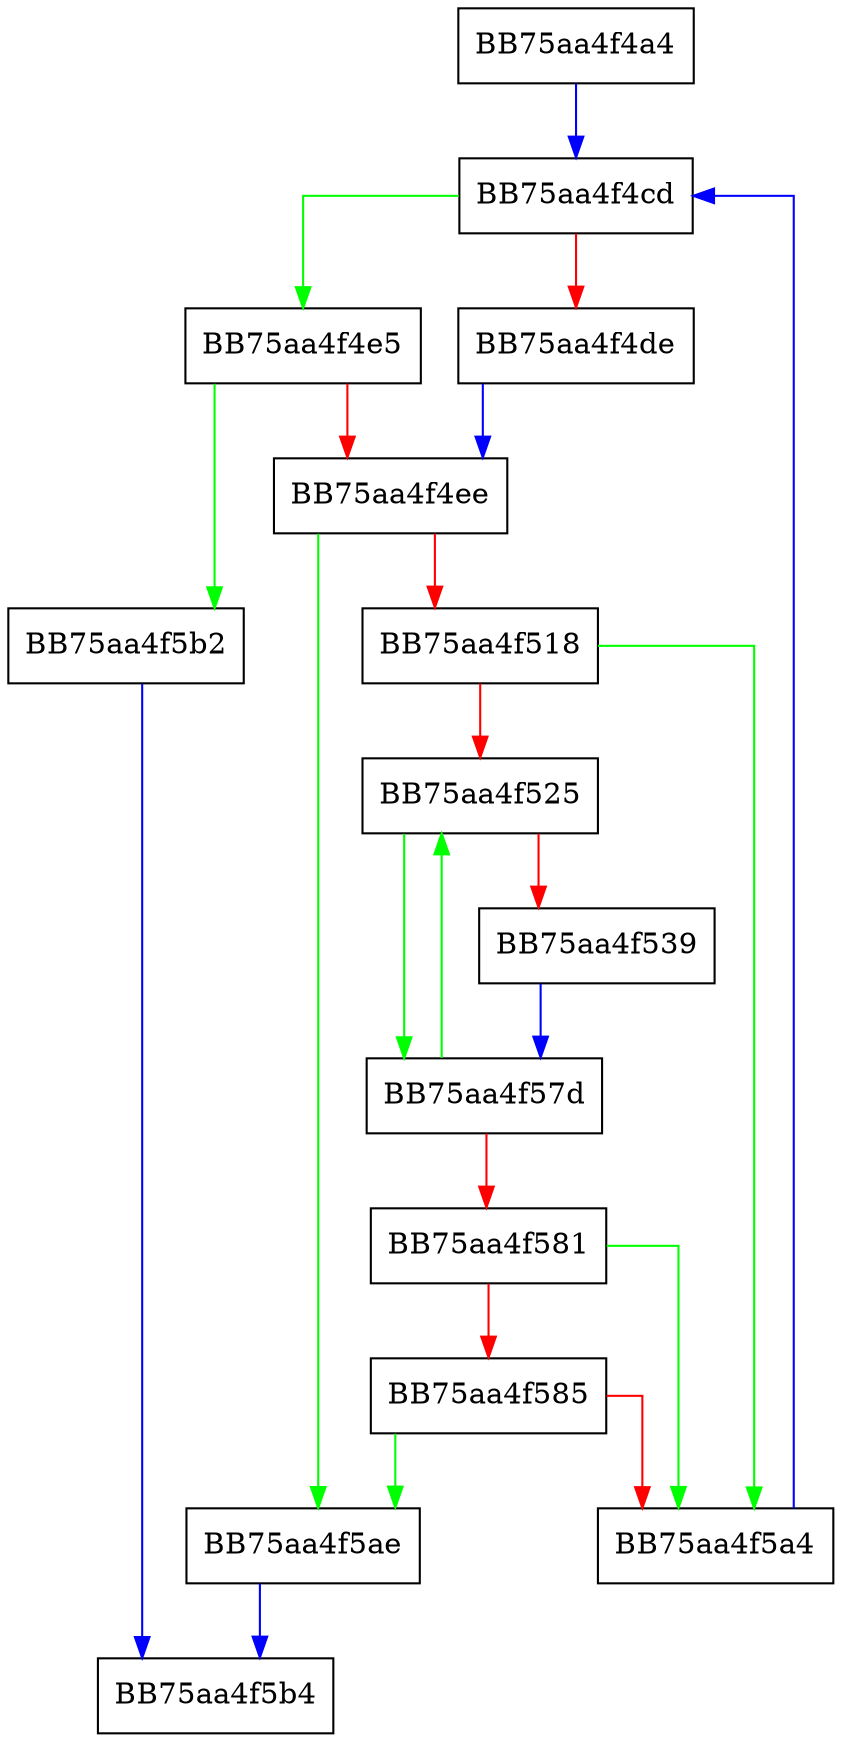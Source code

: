 digraph resolveE8 {
  node [shape="box"];
  graph [splines=ortho];
  BB75aa4f4a4 -> BB75aa4f4cd [color="blue"];
  BB75aa4f4cd -> BB75aa4f4e5 [color="green"];
  BB75aa4f4cd -> BB75aa4f4de [color="red"];
  BB75aa4f4de -> BB75aa4f4ee [color="blue"];
  BB75aa4f4e5 -> BB75aa4f5b2 [color="green"];
  BB75aa4f4e5 -> BB75aa4f4ee [color="red"];
  BB75aa4f4ee -> BB75aa4f5ae [color="green"];
  BB75aa4f4ee -> BB75aa4f518 [color="red"];
  BB75aa4f518 -> BB75aa4f5a4 [color="green"];
  BB75aa4f518 -> BB75aa4f525 [color="red"];
  BB75aa4f525 -> BB75aa4f57d [color="green"];
  BB75aa4f525 -> BB75aa4f539 [color="red"];
  BB75aa4f539 -> BB75aa4f57d [color="blue"];
  BB75aa4f57d -> BB75aa4f525 [color="green"];
  BB75aa4f57d -> BB75aa4f581 [color="red"];
  BB75aa4f581 -> BB75aa4f5a4 [color="green"];
  BB75aa4f581 -> BB75aa4f585 [color="red"];
  BB75aa4f585 -> BB75aa4f5ae [color="green"];
  BB75aa4f585 -> BB75aa4f5a4 [color="red"];
  BB75aa4f5a4 -> BB75aa4f4cd [color="blue"];
  BB75aa4f5ae -> BB75aa4f5b4 [color="blue"];
  BB75aa4f5b2 -> BB75aa4f5b4 [color="blue"];
}